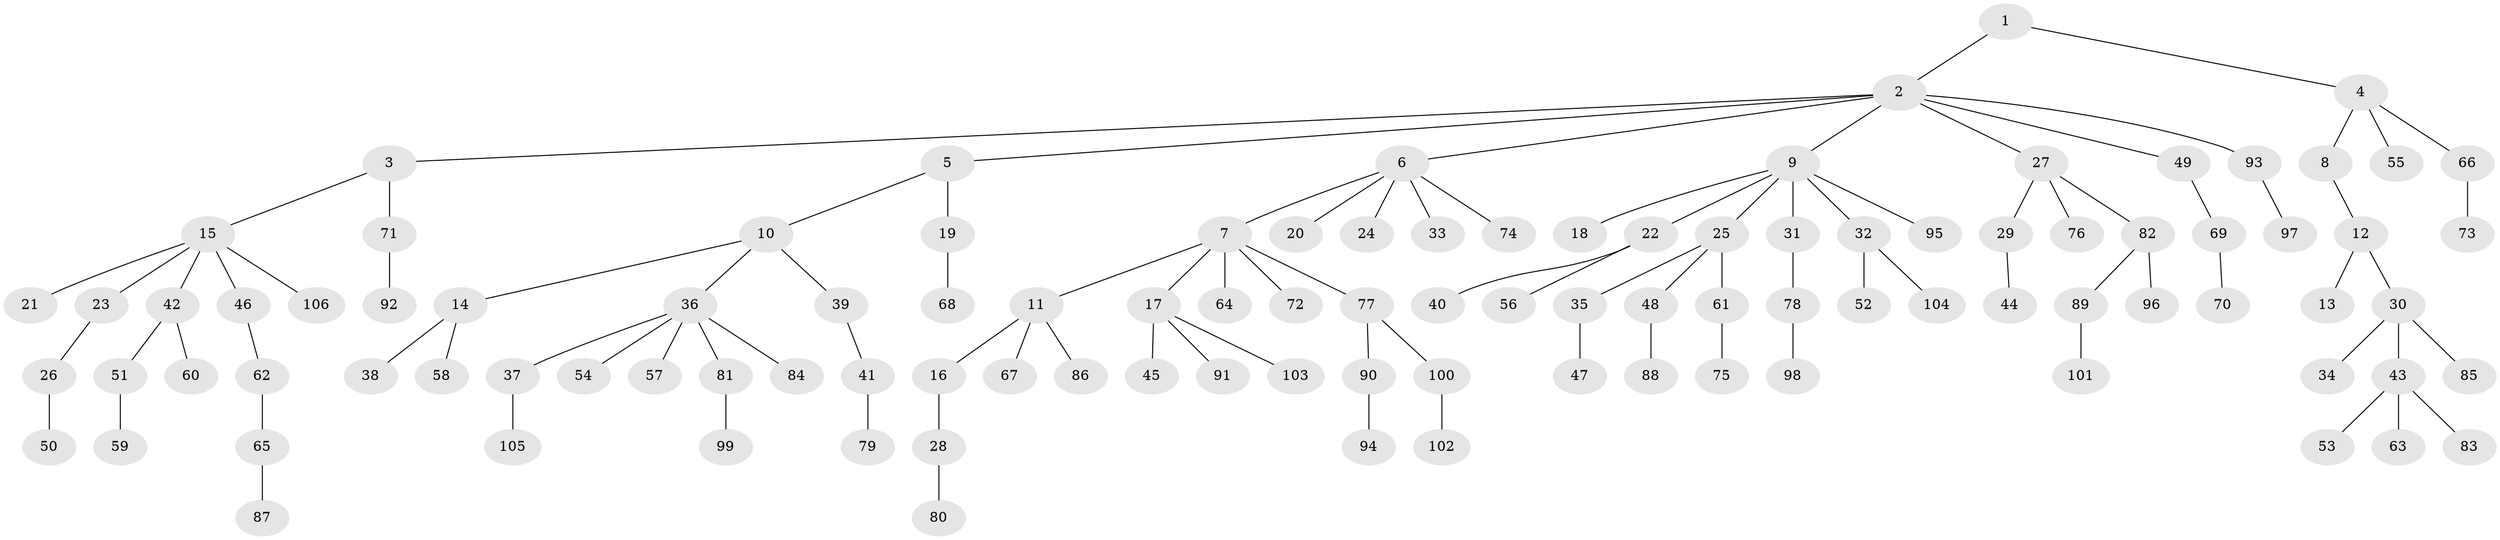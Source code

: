 // Generated by graph-tools (version 1.1) at 2025/11/02/27/25 16:11:25]
// undirected, 106 vertices, 105 edges
graph export_dot {
graph [start="1"]
  node [color=gray90,style=filled];
  1;
  2;
  3;
  4;
  5;
  6;
  7;
  8;
  9;
  10;
  11;
  12;
  13;
  14;
  15;
  16;
  17;
  18;
  19;
  20;
  21;
  22;
  23;
  24;
  25;
  26;
  27;
  28;
  29;
  30;
  31;
  32;
  33;
  34;
  35;
  36;
  37;
  38;
  39;
  40;
  41;
  42;
  43;
  44;
  45;
  46;
  47;
  48;
  49;
  50;
  51;
  52;
  53;
  54;
  55;
  56;
  57;
  58;
  59;
  60;
  61;
  62;
  63;
  64;
  65;
  66;
  67;
  68;
  69;
  70;
  71;
  72;
  73;
  74;
  75;
  76;
  77;
  78;
  79;
  80;
  81;
  82;
  83;
  84;
  85;
  86;
  87;
  88;
  89;
  90;
  91;
  92;
  93;
  94;
  95;
  96;
  97;
  98;
  99;
  100;
  101;
  102;
  103;
  104;
  105;
  106;
  1 -- 2;
  1 -- 4;
  2 -- 3;
  2 -- 5;
  2 -- 6;
  2 -- 9;
  2 -- 27;
  2 -- 49;
  2 -- 93;
  3 -- 15;
  3 -- 71;
  4 -- 8;
  4 -- 55;
  4 -- 66;
  5 -- 10;
  5 -- 19;
  6 -- 7;
  6 -- 20;
  6 -- 24;
  6 -- 33;
  6 -- 74;
  7 -- 11;
  7 -- 17;
  7 -- 64;
  7 -- 72;
  7 -- 77;
  8 -- 12;
  9 -- 18;
  9 -- 22;
  9 -- 25;
  9 -- 31;
  9 -- 32;
  9 -- 95;
  10 -- 14;
  10 -- 36;
  10 -- 39;
  11 -- 16;
  11 -- 67;
  11 -- 86;
  12 -- 13;
  12 -- 30;
  14 -- 38;
  14 -- 58;
  15 -- 21;
  15 -- 23;
  15 -- 42;
  15 -- 46;
  15 -- 106;
  16 -- 28;
  17 -- 45;
  17 -- 91;
  17 -- 103;
  19 -- 68;
  22 -- 40;
  22 -- 56;
  23 -- 26;
  25 -- 35;
  25 -- 48;
  25 -- 61;
  26 -- 50;
  27 -- 29;
  27 -- 76;
  27 -- 82;
  28 -- 80;
  29 -- 44;
  30 -- 34;
  30 -- 43;
  30 -- 85;
  31 -- 78;
  32 -- 52;
  32 -- 104;
  35 -- 47;
  36 -- 37;
  36 -- 54;
  36 -- 57;
  36 -- 81;
  36 -- 84;
  37 -- 105;
  39 -- 41;
  41 -- 79;
  42 -- 51;
  42 -- 60;
  43 -- 53;
  43 -- 63;
  43 -- 83;
  46 -- 62;
  48 -- 88;
  49 -- 69;
  51 -- 59;
  61 -- 75;
  62 -- 65;
  65 -- 87;
  66 -- 73;
  69 -- 70;
  71 -- 92;
  77 -- 90;
  77 -- 100;
  78 -- 98;
  81 -- 99;
  82 -- 89;
  82 -- 96;
  89 -- 101;
  90 -- 94;
  93 -- 97;
  100 -- 102;
}
